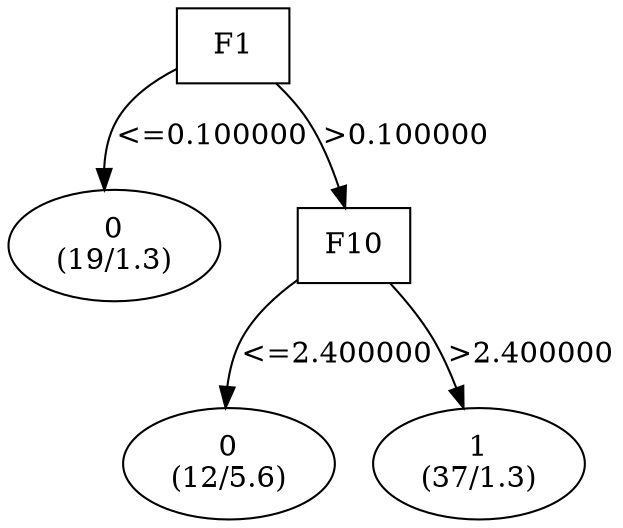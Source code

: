 digraph YaDT {
n0 [ shape=box, label="F1\n"]
n0 -> n1 [label="<=0.100000"]
n1 [ shape=ellipse, label="0\n(19/1.3)"]
n0 -> n2 [label=">0.100000"]
n2 [ shape=box, label="F10\n"]
n2 -> n3 [label="<=2.400000"]
n3 [ shape=ellipse, label="0\n(12/5.6)"]
n2 -> n4 [label=">2.400000"]
n4 [ shape=ellipse, label="1\n(37/1.3)"]
}
